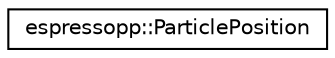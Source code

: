 digraph G
{
  edge [fontname="Helvetica",fontsize="10",labelfontname="Helvetica",labelfontsize="10"];
  node [fontname="Helvetica",fontsize="10",shape=record];
  rankdir="LR";
  Node1 [label="espressopp::ParticlePosition",height=0.2,width=0.4,color="black", fillcolor="white", style="filled",URL="$structespressopp_1_1ParticlePosition.html",tooltip="position-like properties"];
}

